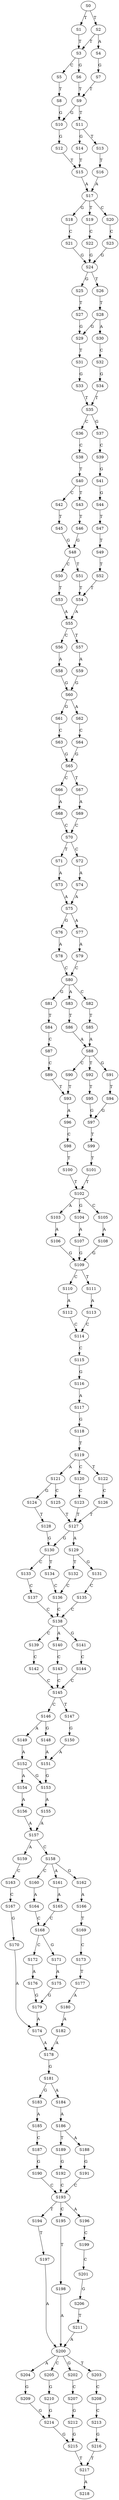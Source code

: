 strict digraph  {
	S0 -> S1 [ label = T ];
	S0 -> S2 [ label = T ];
	S1 -> S3 [ label = T ];
	S2 -> S4 [ label = A ];
	S2 -> S3 [ label = T ];
	S3 -> S5 [ label = C ];
	S3 -> S6 [ label = G ];
	S4 -> S7 [ label = G ];
	S5 -> S8 [ label = T ];
	S6 -> S9 [ label = T ];
	S7 -> S9 [ label = T ];
	S8 -> S10 [ label = G ];
	S9 -> S10 [ label = G ];
	S9 -> S11 [ label = T ];
	S10 -> S12 [ label = G ];
	S11 -> S13 [ label = T ];
	S11 -> S14 [ label = G ];
	S12 -> S15 [ label = T ];
	S13 -> S16 [ label = T ];
	S14 -> S15 [ label = T ];
	S15 -> S17 [ label = A ];
	S16 -> S17 [ label = A ];
	S17 -> S18 [ label = G ];
	S17 -> S19 [ label = T ];
	S17 -> S20 [ label = C ];
	S18 -> S21 [ label = C ];
	S19 -> S22 [ label = C ];
	S20 -> S23 [ label = C ];
	S21 -> S24 [ label = G ];
	S22 -> S24 [ label = G ];
	S23 -> S24 [ label = G ];
	S24 -> S25 [ label = G ];
	S24 -> S26 [ label = T ];
	S25 -> S27 [ label = T ];
	S26 -> S28 [ label = T ];
	S27 -> S29 [ label = G ];
	S28 -> S29 [ label = G ];
	S28 -> S30 [ label = A ];
	S29 -> S31 [ label = T ];
	S30 -> S32 [ label = C ];
	S31 -> S33 [ label = G ];
	S32 -> S34 [ label = G ];
	S33 -> S35 [ label = T ];
	S34 -> S35 [ label = T ];
	S35 -> S36 [ label = C ];
	S35 -> S37 [ label = G ];
	S36 -> S38 [ label = C ];
	S37 -> S39 [ label = C ];
	S38 -> S40 [ label = T ];
	S39 -> S41 [ label = G ];
	S40 -> S42 [ label = C ];
	S40 -> S43 [ label = T ];
	S41 -> S44 [ label = G ];
	S42 -> S45 [ label = T ];
	S43 -> S46 [ label = T ];
	S44 -> S47 [ label = T ];
	S45 -> S48 [ label = G ];
	S46 -> S48 [ label = G ];
	S47 -> S49 [ label = T ];
	S48 -> S50 [ label = C ];
	S48 -> S51 [ label = T ];
	S49 -> S52 [ label = T ];
	S50 -> S53 [ label = T ];
	S51 -> S54 [ label = T ];
	S52 -> S54 [ label = T ];
	S53 -> S55 [ label = A ];
	S54 -> S55 [ label = A ];
	S55 -> S56 [ label = C ];
	S55 -> S57 [ label = T ];
	S56 -> S58 [ label = A ];
	S57 -> S59 [ label = A ];
	S58 -> S60 [ label = G ];
	S59 -> S60 [ label = G ];
	S60 -> S61 [ label = G ];
	S60 -> S62 [ label = A ];
	S61 -> S63 [ label = C ];
	S62 -> S64 [ label = C ];
	S63 -> S65 [ label = G ];
	S64 -> S65 [ label = G ];
	S65 -> S66 [ label = C ];
	S65 -> S67 [ label = T ];
	S66 -> S68 [ label = A ];
	S67 -> S69 [ label = A ];
	S68 -> S70 [ label = C ];
	S69 -> S70 [ label = C ];
	S70 -> S71 [ label = T ];
	S70 -> S72 [ label = C ];
	S71 -> S73 [ label = A ];
	S72 -> S74 [ label = A ];
	S73 -> S75 [ label = A ];
	S74 -> S75 [ label = A ];
	S75 -> S76 [ label = G ];
	S75 -> S77 [ label = A ];
	S76 -> S78 [ label = A ];
	S77 -> S79 [ label = A ];
	S78 -> S80 [ label = C ];
	S79 -> S80 [ label = C ];
	S80 -> S81 [ label = G ];
	S80 -> S82 [ label = C ];
	S80 -> S83 [ label = A ];
	S81 -> S84 [ label = T ];
	S82 -> S85 [ label = T ];
	S83 -> S86 [ label = T ];
	S84 -> S87 [ label = C ];
	S85 -> S88 [ label = A ];
	S86 -> S88 [ label = A ];
	S87 -> S89 [ label = C ];
	S88 -> S90 [ label = C ];
	S88 -> S91 [ label = G ];
	S88 -> S92 [ label = T ];
	S89 -> S93 [ label = T ];
	S90 -> S93 [ label = T ];
	S91 -> S94 [ label = T ];
	S92 -> S95 [ label = T ];
	S93 -> S96 [ label = A ];
	S94 -> S97 [ label = G ];
	S95 -> S97 [ label = G ];
	S96 -> S98 [ label = C ];
	S97 -> S99 [ label = T ];
	S98 -> S100 [ label = T ];
	S99 -> S101 [ label = T ];
	S100 -> S102 [ label = T ];
	S101 -> S102 [ label = T ];
	S102 -> S103 [ label = A ];
	S102 -> S104 [ label = G ];
	S102 -> S105 [ label = C ];
	S103 -> S106 [ label = A ];
	S104 -> S107 [ label = A ];
	S105 -> S108 [ label = A ];
	S106 -> S109 [ label = G ];
	S107 -> S109 [ label = G ];
	S108 -> S109 [ label = G ];
	S109 -> S110 [ label = C ];
	S109 -> S111 [ label = T ];
	S110 -> S112 [ label = A ];
	S111 -> S113 [ label = A ];
	S112 -> S114 [ label = C ];
	S113 -> S114 [ label = C ];
	S114 -> S115 [ label = C ];
	S115 -> S116 [ label = G ];
	S116 -> S117 [ label = A ];
	S117 -> S118 [ label = G ];
	S118 -> S119 [ label = T ];
	S119 -> S120 [ label = C ];
	S119 -> S121 [ label = A ];
	S119 -> S122 [ label = T ];
	S120 -> S123 [ label = C ];
	S121 -> S124 [ label = G ];
	S121 -> S125 [ label = C ];
	S122 -> S126 [ label = C ];
	S123 -> S127 [ label = T ];
	S124 -> S128 [ label = T ];
	S125 -> S127 [ label = T ];
	S126 -> S127 [ label = T ];
	S127 -> S129 [ label = A ];
	S127 -> S130 [ label = G ];
	S128 -> S130 [ label = G ];
	S129 -> S131 [ label = G ];
	S129 -> S132 [ label = T ];
	S130 -> S133 [ label = C ];
	S130 -> S134 [ label = T ];
	S131 -> S135 [ label = C ];
	S132 -> S136 [ label = C ];
	S133 -> S137 [ label = C ];
	S134 -> S136 [ label = C ];
	S135 -> S138 [ label = C ];
	S136 -> S138 [ label = C ];
	S137 -> S138 [ label = C ];
	S138 -> S139 [ label = C ];
	S138 -> S140 [ label = A ];
	S138 -> S141 [ label = G ];
	S139 -> S142 [ label = C ];
	S140 -> S143 [ label = C ];
	S141 -> S144 [ label = C ];
	S142 -> S145 [ label = C ];
	S143 -> S145 [ label = C ];
	S144 -> S145 [ label = C ];
	S145 -> S146 [ label = C ];
	S145 -> S147 [ label = T ];
	S146 -> S148 [ label = G ];
	S146 -> S149 [ label = A ];
	S147 -> S150 [ label = G ];
	S148 -> S151 [ label = A ];
	S149 -> S152 [ label = A ];
	S150 -> S151 [ label = A ];
	S151 -> S153 [ label = G ];
	S152 -> S154 [ label = A ];
	S152 -> S153 [ label = G ];
	S153 -> S155 [ label = A ];
	S154 -> S156 [ label = A ];
	S155 -> S157 [ label = A ];
	S156 -> S157 [ label = A ];
	S157 -> S158 [ label = C ];
	S157 -> S159 [ label = A ];
	S158 -> S160 [ label = C ];
	S158 -> S161 [ label = A ];
	S158 -> S162 [ label = G ];
	S159 -> S163 [ label = C ];
	S160 -> S164 [ label = A ];
	S161 -> S165 [ label = A ];
	S162 -> S166 [ label = A ];
	S163 -> S167 [ label = C ];
	S164 -> S168 [ label = C ];
	S165 -> S168 [ label = C ];
	S166 -> S169 [ label = T ];
	S167 -> S170 [ label = G ];
	S168 -> S171 [ label = G ];
	S168 -> S172 [ label = C ];
	S169 -> S173 [ label = C ];
	S170 -> S174 [ label = A ];
	S171 -> S175 [ label = A ];
	S172 -> S176 [ label = A ];
	S173 -> S177 [ label = T ];
	S174 -> S178 [ label = A ];
	S175 -> S179 [ label = G ];
	S176 -> S179 [ label = G ];
	S177 -> S180 [ label = A ];
	S178 -> S181 [ label = G ];
	S179 -> S174 [ label = A ];
	S180 -> S182 [ label = A ];
	S181 -> S183 [ label = G ];
	S181 -> S184 [ label = A ];
	S182 -> S178 [ label = A ];
	S183 -> S185 [ label = A ];
	S184 -> S186 [ label = A ];
	S185 -> S187 [ label = C ];
	S186 -> S188 [ label = A ];
	S186 -> S189 [ label = T ];
	S187 -> S190 [ label = G ];
	S188 -> S191 [ label = G ];
	S189 -> S192 [ label = G ];
	S190 -> S193 [ label = C ];
	S191 -> S193 [ label = C ];
	S192 -> S193 [ label = C ];
	S193 -> S194 [ label = T ];
	S193 -> S195 [ label = C ];
	S193 -> S196 [ label = A ];
	S194 -> S197 [ label = T ];
	S195 -> S198 [ label = T ];
	S196 -> S199 [ label = C ];
	S197 -> S200 [ label = A ];
	S198 -> S200 [ label = A ];
	S199 -> S201 [ label = C ];
	S200 -> S202 [ label = G ];
	S200 -> S203 [ label = T ];
	S200 -> S204 [ label = A ];
	S200 -> S205 [ label = C ];
	S201 -> S206 [ label = G ];
	S202 -> S207 [ label = C ];
	S203 -> S208 [ label = C ];
	S204 -> S209 [ label = G ];
	S205 -> S210 [ label = G ];
	S206 -> S211 [ label = T ];
	S207 -> S212 [ label = G ];
	S208 -> S213 [ label = C ];
	S209 -> S214 [ label = G ];
	S210 -> S214 [ label = G ];
	S211 -> S200 [ label = A ];
	S212 -> S215 [ label = G ];
	S213 -> S216 [ label = G ];
	S214 -> S215 [ label = G ];
	S215 -> S217 [ label = T ];
	S216 -> S217 [ label = T ];
	S217 -> S218 [ label = A ];
}
